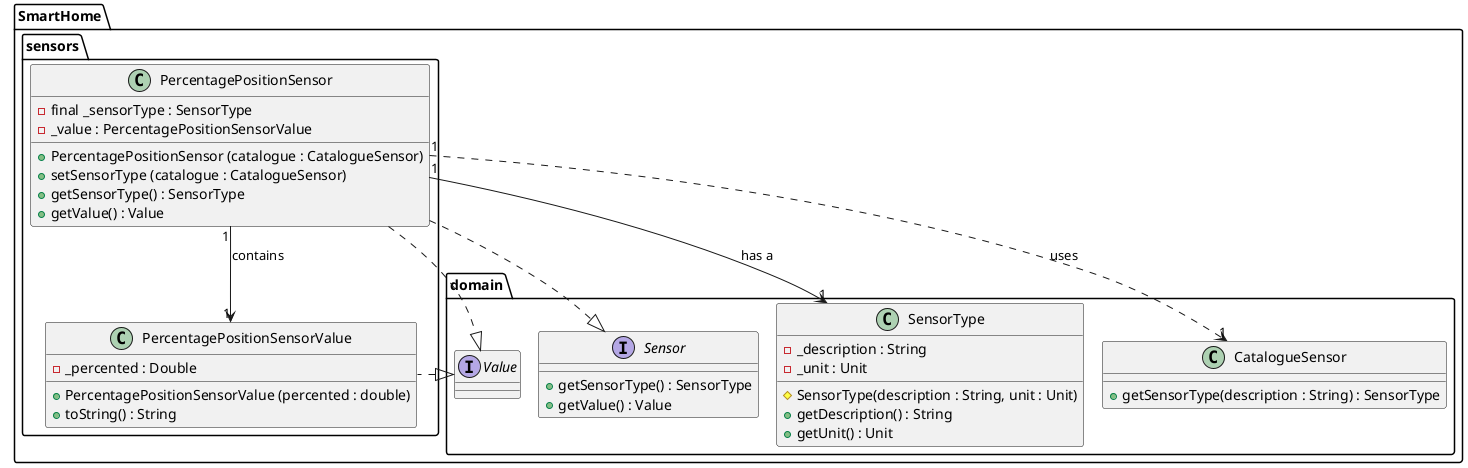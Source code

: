 @startuml
!pragma layout smetana

package SmartHome.sensors {

    class PercentagePositionSensor {
        - final _sensorType : SensorType
        - _value : PercentagePositionSensorValue
        + PercentagePositionSensor (catalogue : CatalogueSensor)
        + setSensorType (catalogue : CatalogueSensor)
        + getSensorType() : SensorType
        + getValue() : Value
    }

    class PercentagePositionSensorValue  implements SmartHome.domain.Value {
        - _percented : Double
        + PercentagePositionSensorValue (percented : double)
        + toString() : String
    }

}

package SmartHome.domain {

    interface Sensor {
        + getSensorType() : SensorType
        + getValue() : Value
    }

    class SensorType {
        - _description : String
        - _unit : Unit
        # SensorType(description : String, unit : Unit)
        + getDescription() : String
        + getUnit() : Unit
    }

    interface Value {
    }

    class CatalogueSensor {
        + getSensorType(description : String) : SensorType
    }
}

SmartHome.sensors.PercentagePositionSensor  ..|> SmartHome.domain.Sensor
SmartHome.sensors.PercentagePositionSensor  "1" --> "1" SmartHome.domain.SensorType : has a
SmartHome.sensors.PercentagePositionSensor  "1" --> "1" SmartHome.sensors.PercentagePositionSensorValue : contains
SmartHome.sensors.PercentagePositionSensor  "1" ..> "1" SmartHome.domain.CatalogueSensor : uses
SmartHome.sensors.PercentagePositionSensor  ..|> SmartHome.domain.Value
@enduml